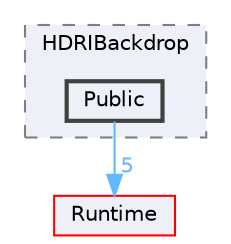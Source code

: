 digraph "Public"
{
 // INTERACTIVE_SVG=YES
 // LATEX_PDF_SIZE
  bgcolor="transparent";
  edge [fontname=Helvetica,fontsize=10,labelfontname=Helvetica,labelfontsize=10];
  node [fontname=Helvetica,fontsize=10,shape=box,height=0.2,width=0.4];
  compound=true
  subgraph clusterdir_a8a92264be8b362b0e3469aeba519f7b {
    graph [ bgcolor="#edf0f7", pencolor="grey50", label="HDRIBackdrop", fontname=Helvetica,fontsize=10 style="filled,dashed", URL="dir_a8a92264be8b362b0e3469aeba519f7b.html",tooltip=""]
  dir_f3f2696d774832b59e9e5e3cc69f62af [label="Public", fillcolor="#edf0f7", color="grey25", style="filled,bold", URL="dir_f3f2696d774832b59e9e5e3cc69f62af.html",tooltip=""];
  }
  dir_7536b172fbd480bfd146a1b1acd6856b [label="Runtime", fillcolor="#edf0f7", color="red", style="filled", URL="dir_7536b172fbd480bfd146a1b1acd6856b.html",tooltip=""];
  dir_f3f2696d774832b59e9e5e3cc69f62af->dir_7536b172fbd480bfd146a1b1acd6856b [headlabel="5", labeldistance=1.5 headhref="dir_000868_000984.html" href="dir_000868_000984.html" color="steelblue1" fontcolor="steelblue1"];
}
